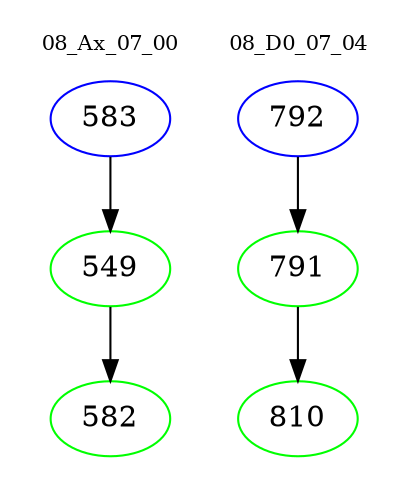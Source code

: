digraph{
subgraph cluster_0 {
color = white
label = "08_Ax_07_00";
fontsize=10;
T0_583 [label="583", color="blue"]
T0_583 -> T0_549 [color="black"]
T0_549 [label="549", color="green"]
T0_549 -> T0_582 [color="black"]
T0_582 [label="582", color="green"]
}
subgraph cluster_1 {
color = white
label = "08_D0_07_04";
fontsize=10;
T1_792 [label="792", color="blue"]
T1_792 -> T1_791 [color="black"]
T1_791 [label="791", color="green"]
T1_791 -> T1_810 [color="black"]
T1_810 [label="810", color="green"]
}
}
